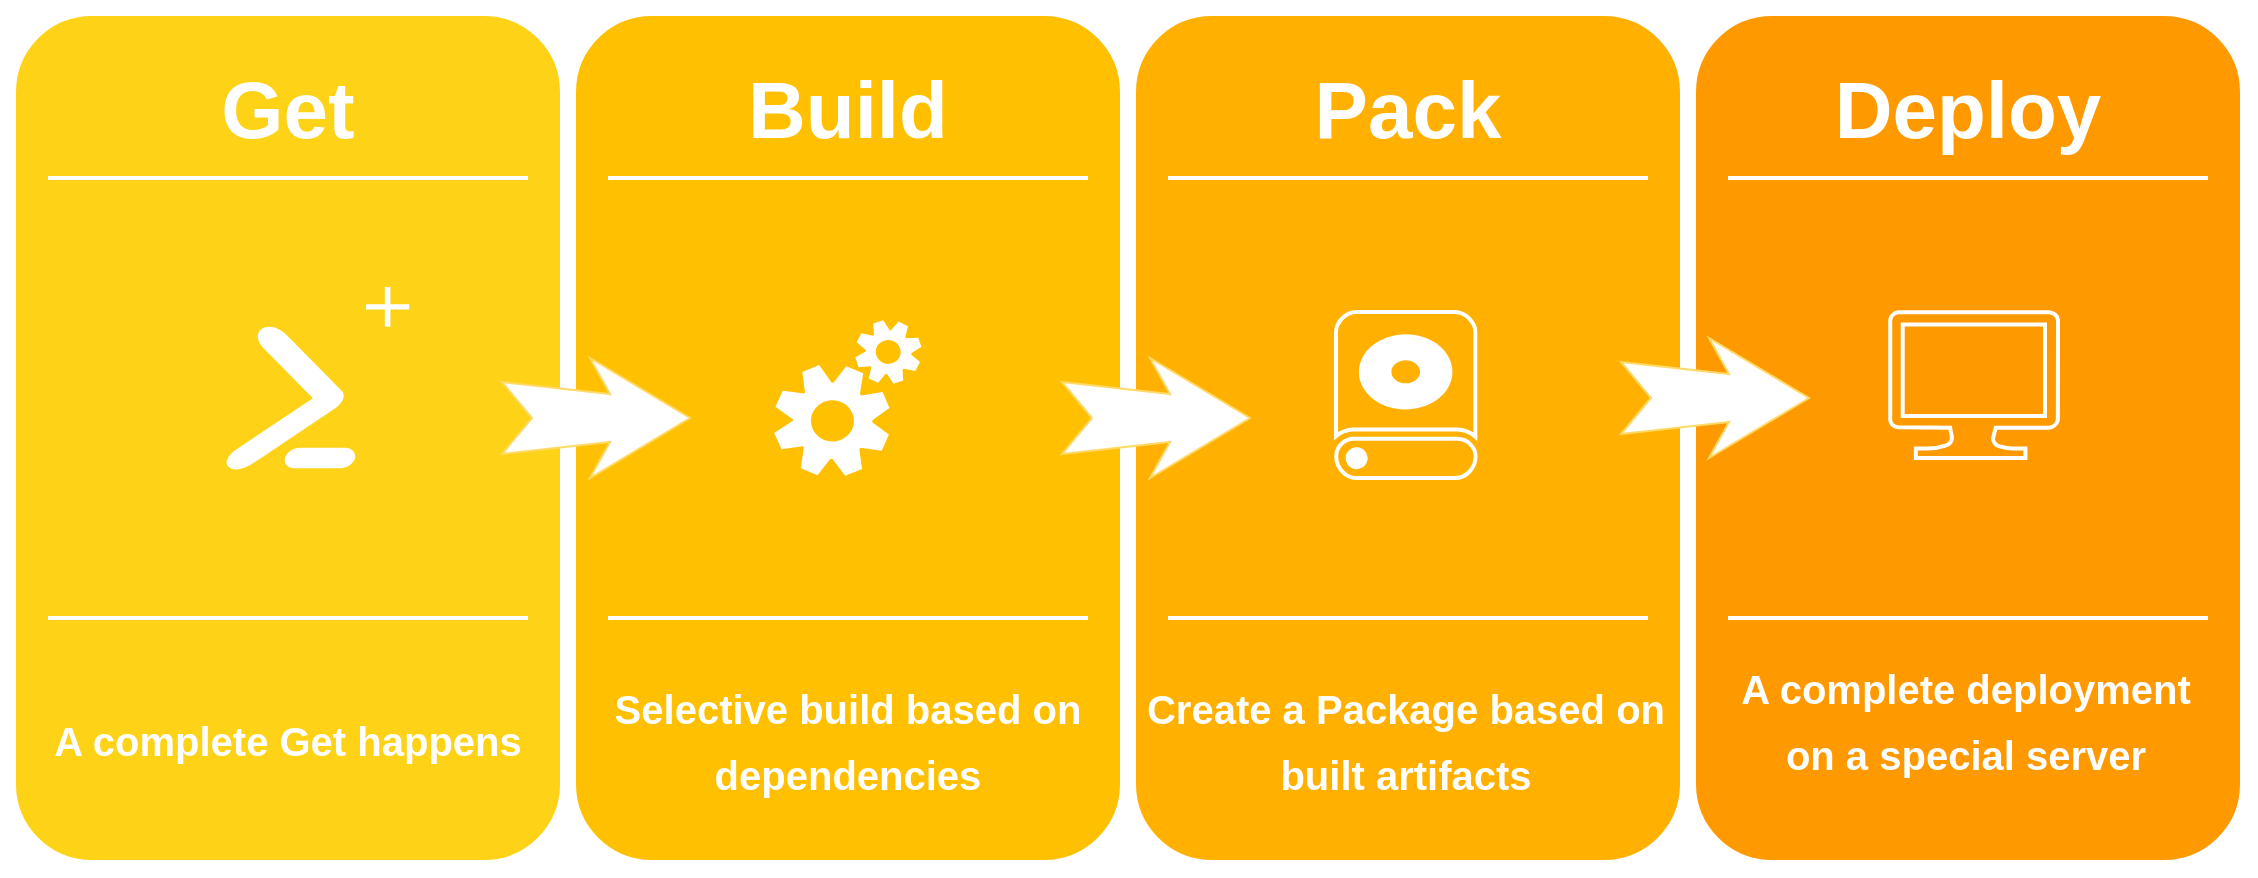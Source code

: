 <mxfile version="10.6.7" type="github"><diagram name="Page-1" id="12e1b939-464a-85fe-373e-61e167be1490"><mxGraphModel dx="1394" dy="806" grid="1" gridSize="10" guides="1" tooltips="1" connect="1" arrows="1" fold="1" page="1" pageScale="1.5" pageWidth="1169" pageHeight="826" background="#ffffff" math="0" shadow="0"><root><mxCell id="0"/><mxCell id="1" parent="0"/><mxCell id="60da8b9f42644d3a-2" value="" style="whiteSpace=wrap;html=1;rounded=1;shadow=0;strokeWidth=8;fontSize=20;align=center;fillColor=#FED217;strokeColor=#FFFFFF;" parent="1" vertex="1"><mxGeometry x="316" y="405" width="280" height="430" as="geometry"/></mxCell><mxCell id="60da8b9f42644d3a-3" value="&lt;font style=&quot;font-size: 40px&quot;&gt;Get&lt;/font&gt;" style="text;html=1;strokeColor=none;fillColor=none;align=center;verticalAlign=middle;whiteSpace=wrap;rounded=0;shadow=0;fontSize=27;fontColor=#FFFFFF;fontStyle=1" parent="1" vertex="1"><mxGeometry x="316" y="425" width="280" height="60" as="geometry"/></mxCell><mxCell id="60da8b9f42644d3a-6" value="" style="line;strokeWidth=2;html=1;rounded=0;shadow=0;fontSize=27;align=center;fillColor=none;strokeColor=#FFFFFF;" parent="1" vertex="1"><mxGeometry x="336" y="485" width="240" height="10" as="geometry"/></mxCell><mxCell id="60da8b9f42644d3a-7" value="" style="line;strokeWidth=2;html=1;rounded=0;shadow=0;fontSize=27;align=center;fillColor=none;strokeColor=#FFFFFF;" parent="1" vertex="1"><mxGeometry x="336" y="705" width="240" height="10" as="geometry"/></mxCell><mxCell id="60da8b9f42644d3a-17" value="" style="whiteSpace=wrap;html=1;rounded=1;shadow=0;strokeWidth=8;fontSize=20;align=center;fillColor=#FFC001;strokeColor=#FFFFFF;" parent="1" vertex="1"><mxGeometry x="596" y="405" width="280" height="430" as="geometry"/></mxCell><mxCell id="60da8b9f42644d3a-18" value="&lt;font style=&quot;font-size: 40px&quot;&gt;Build&lt;/font&gt;" style="text;html=1;strokeColor=none;fillColor=none;align=center;verticalAlign=middle;whiteSpace=wrap;rounded=0;shadow=0;fontSize=27;fontColor=#FFFFFF;fontStyle=1" parent="1" vertex="1"><mxGeometry x="596" y="425" width="280" height="60" as="geometry"/></mxCell><mxCell id="60da8b9f42644d3a-20" value="" style="line;strokeWidth=2;html=1;rounded=0;shadow=0;fontSize=27;align=center;fillColor=none;strokeColor=#FFFFFF;" parent="1" vertex="1"><mxGeometry x="616" y="485" width="240" height="10" as="geometry"/></mxCell><mxCell id="60da8b9f42644d3a-21" value="" style="line;strokeWidth=2;html=1;rounded=0;shadow=0;fontSize=27;align=center;fillColor=none;strokeColor=#FFFFFF;" parent="1" vertex="1"><mxGeometry x="616" y="705" width="240" height="10" as="geometry"/></mxCell><mxCell id="60da8b9f42644d3a-24" value="" style="whiteSpace=wrap;html=1;rounded=1;shadow=0;strokeWidth=8;fontSize=20;align=center;fillColor=#FFB001;strokeColor=#FFFFFF;" parent="1" vertex="1"><mxGeometry x="876" y="405" width="280" height="430" as="geometry"/></mxCell><mxCell id="60da8b9f42644d3a-25" value="&lt;font style=&quot;font-size: 40px&quot;&gt;Pack&lt;/font&gt;" style="text;html=1;strokeColor=none;fillColor=none;align=center;verticalAlign=middle;whiteSpace=wrap;rounded=0;shadow=0;fontSize=27;fontColor=#FFFFFF;fontStyle=1" parent="1" vertex="1"><mxGeometry x="876" y="425" width="280" height="60" as="geometry"/></mxCell><mxCell id="60da8b9f42644d3a-27" value="" style="line;strokeWidth=2;html=1;rounded=0;shadow=0;fontSize=27;align=center;fillColor=none;strokeColor=#FFFFFF;" parent="1" vertex="1"><mxGeometry x="896" y="485" width="240" height="10" as="geometry"/></mxCell><mxCell id="60da8b9f42644d3a-28" value="" style="line;strokeWidth=2;html=1;rounded=0;shadow=0;fontSize=27;align=center;fillColor=none;strokeColor=#FFFFFF;" parent="1" vertex="1"><mxGeometry x="896" y="705" width="240" height="10" as="geometry"/></mxCell><mxCell id="60da8b9f42644d3a-31" value="" style="whiteSpace=wrap;html=1;rounded=1;shadow=0;strokeWidth=8;fontSize=20;align=center;fillColor=#FE9900;strokeColor=#FFFFFF;" parent="1" vertex="1"><mxGeometry x="1156" y="405" width="280" height="430" as="geometry"/></mxCell><mxCell id="60da8b9f42644d3a-32" value="&lt;font style=&quot;font-size: 40px&quot;&gt;Deploy&lt;/font&gt;" style="text;html=1;strokeColor=none;fillColor=none;align=center;verticalAlign=middle;whiteSpace=wrap;rounded=0;shadow=0;fontSize=27;fontColor=#FFFFFF;fontStyle=1" parent="1" vertex="1"><mxGeometry x="1156" y="425" width="280" height="60" as="geometry"/></mxCell><mxCell id="60da8b9f42644d3a-34" value="" style="line;strokeWidth=2;html=1;rounded=0;shadow=0;fontSize=27;align=center;fillColor=none;strokeColor=#FFFFFF;" parent="1" vertex="1"><mxGeometry x="1176" y="485" width="240" height="10" as="geometry"/></mxCell><mxCell id="60da8b9f42644d3a-35" value="" style="line;strokeWidth=2;html=1;rounded=0;shadow=0;fontSize=27;align=center;fillColor=none;strokeColor=#FFFFFF;" parent="1" vertex="1"><mxGeometry x="1176" y="705" width="240" height="10" as="geometry"/></mxCell><mxCell id="l1ExAL5kqMvH6Qpv9Zun-3" value="" style="shadow=0;dashed=0;html=1;strokeColor=none;fillColor=#FED217;labelPosition=center;verticalLabelPosition=bottom;verticalAlign=top;align=center;outlineConnect=0;shape=mxgraph.veeam.2d.powershell_extension;" parent="1" vertex="1"><mxGeometry x="386" y="535.5" width="140" height="129" as="geometry"/></mxCell><mxCell id="l1ExAL5kqMvH6Qpv9Zun-4" value="" style="shadow=0;dashed=0;html=1;strokeColor=none;fillColor=#FFC001;labelPosition=center;verticalLabelPosition=bottom;verticalAlign=top;align=center;outlineConnect=0;shape=mxgraph.veeam.automated_testing;" parent="1" vertex="1"><mxGeometry x="683" y="549" width="106" height="102" as="geometry"/></mxCell><mxCell id="l1ExAL5kqMvH6Qpv9Zun-6" value="" style="shadow=0;dashed=0;html=1;strokeColor=#FFFFFF;fillColor=#FFB001;labelPosition=center;verticalLabelPosition=bottom;verticalAlign=top;align=center;outlineConnect=0;shape=mxgraph.veeam.2d.hard_drive;strokeWidth=2;" parent="1" vertex="1"><mxGeometry x="980" y="557" width="70" height="83" as="geometry"/></mxCell><mxCell id="l1ExAL5kqMvH6Qpv9Zun-9" value="" style="verticalLabelPosition=bottom;html=1;verticalAlign=top;align=center;strokeColor=#FFFFFF;fillColor=#FE9900;shape=mxgraph.azure.computer;pointerEvents=1;strokeWidth=2;" parent="1" vertex="1"><mxGeometry x="1257" y="557" width="84" height="73" as="geometry"/></mxCell><mxCell id="l1ExAL5kqMvH6Qpv9Zun-15" value="&lt;span style=&quot;font-size: 20px&quot;&gt;A complete&amp;nbsp;Get happens&lt;/span&gt;" style="text;html=1;strokeColor=none;fillColor=none;align=center;verticalAlign=middle;whiteSpace=wrap;rounded=0;shadow=0;fontSize=27;fontColor=#FFFFFF;fontStyle=1" parent="1" vertex="1"><mxGeometry x="316" y="740" width="280" height="60" as="geometry"/></mxCell><mxCell id="l1ExAL5kqMvH6Qpv9Zun-16" value="&lt;span style=&quot;font-size: 20px&quot;&gt;Selective build based on dependencies&lt;/span&gt;" style="text;html=1;strokeColor=none;fillColor=none;align=center;verticalAlign=middle;whiteSpace=wrap;rounded=0;shadow=0;fontSize=27;fontColor=#FFFFFF;fontStyle=1" parent="1" vertex="1"><mxGeometry x="596" y="740" width="280" height="60" as="geometry"/></mxCell><mxCell id="l1ExAL5kqMvH6Qpv9Zun-17" value="&lt;span style=&quot;font-size: 20px&quot;&gt;Create a Package based on built artifacts&lt;/span&gt;" style="text;html=1;strokeColor=none;fillColor=none;align=center;verticalAlign=middle;whiteSpace=wrap;rounded=0;shadow=0;fontSize=27;fontColor=#FFFFFF;fontStyle=1" parent="1" vertex="1"><mxGeometry x="875" y="740" width="280" height="60" as="geometry"/></mxCell><mxCell id="l1ExAL5kqMvH6Qpv9Zun-18" value="&lt;span style=&quot;font-size: 20px&quot;&gt;A complete deployment on a special server&lt;/span&gt;" style="text;html=1;strokeColor=none;fillColor=none;align=center;verticalAlign=middle;whiteSpace=wrap;rounded=0;shadow=0;fontSize=27;fontColor=#FFFFFF;fontStyle=1" parent="1" vertex="1"><mxGeometry x="1170" y="730" width="250" height="60" as="geometry"/></mxCell><mxCell id="K1w14rxX9ldHmNTzFPPc-1" value="" style="html=1;shadow=0;dashed=0;align=center;verticalAlign=middle;shape=mxgraph.arrows2.stylisedArrow;dy=0.6;dx=40;notch=15;feather=0.4;strokeColor=#FFD966;" vertex="1" parent="1"><mxGeometry x="563" y="580" width="94" height="60" as="geometry"/></mxCell><mxCell id="K1w14rxX9ldHmNTzFPPc-4" value="" style="html=1;shadow=0;dashed=0;align=center;verticalAlign=middle;shape=mxgraph.arrows2.stylisedArrow;dy=0.6;dx=40;notch=15;feather=0.4;strokeColor=#FFD966;" vertex="1" parent="1"><mxGeometry x="843" y="580" width="94" height="60" as="geometry"/></mxCell><mxCell id="K1w14rxX9ldHmNTzFPPc-5" value="" style="html=1;shadow=0;dashed=0;align=center;verticalAlign=middle;shape=mxgraph.arrows2.stylisedArrow;dy=0.6;dx=40;notch=15;feather=0.4;strokeColor=#FFD966;" vertex="1" parent="1"><mxGeometry x="1122.5" y="570" width="94" height="60" as="geometry"/></mxCell></root></mxGraphModel></diagram></mxfile>
